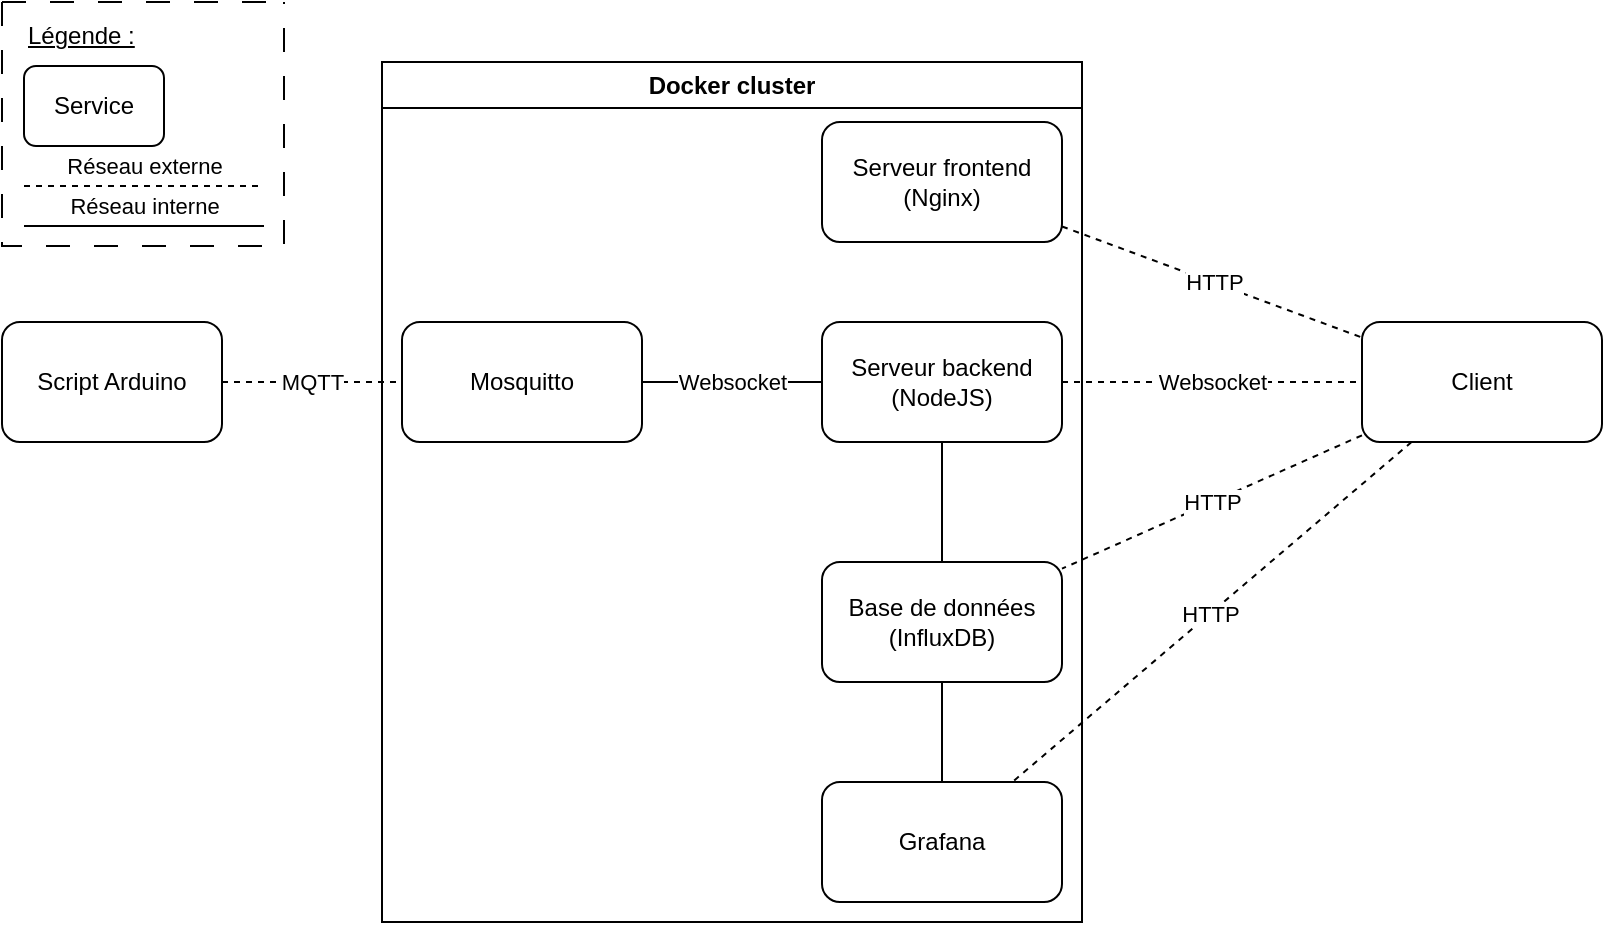 <mxfile>
    <diagram id="fZp3_r64NPAg18nF-zvm" name="Page-1">
        <mxGraphModel dx="1087" dy="769" grid="1" gridSize="10" guides="1" tooltips="1" connect="1" arrows="1" fold="1" page="1" pageScale="1" pageWidth="827" pageHeight="1169" math="0" shadow="0">
            <root>
                <mxCell id="0"/>
                <mxCell id="1" parent="0"/>
                <mxCell id="11" value="MQTT" style="edgeStyle=none;html=1;dashed=1;endArrow=none;endFill=0;" parent="1" source="10" target="5" edge="1">
                    <mxGeometry x="0.005" relative="1" as="geometry">
                        <mxPoint as="offset"/>
                    </mxGeometry>
                </mxCell>
                <mxCell id="10" value="Script Arduino" style="rounded=1;whiteSpace=wrap;html=1;" parent="1" vertex="1">
                    <mxGeometry y="160" width="110" height="60" as="geometry"/>
                </mxCell>
                <mxCell id="18" value="Client" style="rounded=1;whiteSpace=wrap;html=1;" parent="1" vertex="1">
                    <mxGeometry x="680" y="160" width="120" height="60" as="geometry"/>
                </mxCell>
                <mxCell id="19" value="HTTP" style="edgeStyle=none;html=1;dashed=1;endArrow=none;endFill=0;" parent="1" source="4" target="18" edge="1">
                    <mxGeometry x="0.011" relative="1" as="geometry">
                        <mxPoint x="820" y="280" as="sourcePoint"/>
                        <mxPoint x="920" y="280" as="targetPoint"/>
                        <mxPoint as="offset"/>
                    </mxGeometry>
                </mxCell>
                <mxCell id="21" value="&lt;span style=&quot;color: rgb(0, 0, 0);&quot;&gt;Websocket&lt;/span&gt;" style="edgeStyle=none;html=1;dashed=1;endArrow=none;endFill=0;" parent="1" source="3" target="18" edge="1">
                    <mxGeometry relative="1" as="geometry">
                        <mxPoint x="540" y="122" as="sourcePoint"/>
                        <mxPoint x="860" y="188" as="targetPoint"/>
                        <mxPoint as="offset"/>
                    </mxGeometry>
                </mxCell>
                <mxCell id="22" value="&lt;span style=&quot;color: rgb(0, 0, 0);&quot;&gt;HTTP&lt;/span&gt;" style="edgeStyle=none;html=1;dashed=1;endArrow=none;endFill=0;" parent="1" source="18" target="14" edge="1">
                    <mxGeometry x="0.008" relative="1" as="geometry">
                        <mxPoint x="540" y="200" as="sourcePoint"/>
                        <mxPoint x="860" y="200" as="targetPoint"/>
                        <mxPoint as="offset"/>
                    </mxGeometry>
                </mxCell>
                <mxCell id="24" value="HTTP" style="edgeStyle=none;html=1;dashed=1;endArrow=none;endFill=0;" parent="1" source="18" target="2" edge="1">
                    <mxGeometry x="0.005" relative="1" as="geometry">
                        <mxPoint x="869" y="230" as="sourcePoint"/>
                        <mxPoint x="531" y="430" as="targetPoint"/>
                        <mxPoint as="offset"/>
                    </mxGeometry>
                </mxCell>
                <mxCell id="25" value="Docker cluster" style="swimlane;whiteSpace=wrap;html=1;" parent="1" vertex="1">
                    <mxGeometry x="190" y="30" width="350" height="430" as="geometry">
                        <mxRectangle x="190" width="120" height="30" as="alternateBounds"/>
                    </mxGeometry>
                </mxCell>
                <mxCell id="2" value="Base de données (InfluxDB)" style="rounded=1;whiteSpace=wrap;html=1;" parent="25" vertex="1">
                    <mxGeometry x="220" y="250" width="120" height="60" as="geometry"/>
                </mxCell>
                <mxCell id="8" value="" style="edgeStyle=none;html=1;endArrow=none;endFill=0;" parent="25" source="3" target="2" edge="1">
                    <mxGeometry relative="1" as="geometry">
                        <mxPoint x="170" y="210" as="sourcePoint"/>
                        <mxPoint as="offset"/>
                    </mxGeometry>
                </mxCell>
                <mxCell id="3" value="Serveur backend (NodeJS)" style="rounded=1;whiteSpace=wrap;html=1;" parent="25" vertex="1">
                    <mxGeometry x="220" y="130" width="120" height="60" as="geometry"/>
                </mxCell>
                <mxCell id="4" value="Serveur frontend (Nginx)" style="rounded=1;whiteSpace=wrap;html=1;" parent="25" vertex="1">
                    <mxGeometry x="220" y="30" width="120" height="60" as="geometry"/>
                </mxCell>
                <mxCell id="13" value="Websocket" style="edgeStyle=none;html=1;endArrow=none;endFill=0;" parent="25" source="5" target="3" edge="1">
                    <mxGeometry relative="1" as="geometry">
                        <mxPoint as="offset"/>
                    </mxGeometry>
                </mxCell>
                <mxCell id="5" value="Mosquitto" style="rounded=1;whiteSpace=wrap;html=1;" parent="25" vertex="1">
                    <mxGeometry x="10" y="130" width="120" height="60" as="geometry"/>
                </mxCell>
                <mxCell id="14" value="Grafana" style="rounded=1;whiteSpace=wrap;html=1;" parent="25" vertex="1">
                    <mxGeometry x="220" y="360" width="120" height="60" as="geometry"/>
                </mxCell>
                <mxCell id="23" value="" style="edgeStyle=none;html=1;endArrow=none;endFill=0;" parent="25" source="14" target="2" edge="1">
                    <mxGeometry relative="1" as="geometry">
                        <mxPoint x="290" y="200" as="sourcePoint"/>
                        <mxPoint x="290" y="280" as="targetPoint"/>
                        <mxPoint as="offset"/>
                    </mxGeometry>
                </mxCell>
                <mxCell id="31" value="" style="swimlane;startSize=0;dashed=1;dashPattern=12 12;" vertex="1" parent="1">
                    <mxGeometry width="141" height="122" as="geometry"/>
                </mxCell>
                <mxCell id="26" value="Réseau externe" style="edgeStyle=none;html=1;dashed=1;endArrow=none;endFill=0;" parent="31" edge="1">
                    <mxGeometry y="10" relative="1" as="geometry">
                        <mxPoint as="offset"/>
                        <mxPoint x="11" y="92" as="sourcePoint"/>
                        <mxPoint x="131" y="92" as="targetPoint"/>
                    </mxGeometry>
                </mxCell>
                <mxCell id="28" value="Réseau interne" style="edgeStyle=none;html=1;endArrow=none;endFill=0;" parent="31" edge="1">
                    <mxGeometry y="10" relative="1" as="geometry">
                        <mxPoint as="offset"/>
                        <mxPoint x="11" y="112" as="sourcePoint"/>
                        <mxPoint x="131" y="112" as="targetPoint"/>
                    </mxGeometry>
                </mxCell>
                <mxCell id="29" value="Service" style="rounded=1;whiteSpace=wrap;html=1;" parent="31" vertex="1">
                    <mxGeometry x="11" y="32" width="70" height="40" as="geometry"/>
                </mxCell>
                <mxCell id="30" value="&lt;u&gt;Légende :&lt;/u&gt;" style="text;html=1;align=left;verticalAlign=middle;resizable=0;points=[];autosize=1;strokeColor=none;fillColor=none;" parent="31" vertex="1">
                    <mxGeometry x="11" y="2" width="80" height="30" as="geometry"/>
                </mxCell>
            </root>
        </mxGraphModel>
    </diagram>
</mxfile>